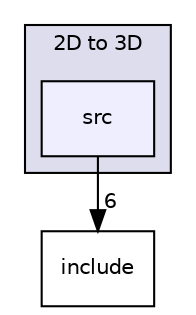 digraph "2D to 3D/src" {
  compound=true
  node [ fontsize="10", fontname="Helvetica"];
  edge [ labelfontsize="10", labelfontname="Helvetica"];
  subgraph clusterdir_364765c281b8ac2ff5f5b623107db2e9 {
    graph [ bgcolor="#ddddee", pencolor="black", label="2D to 3D" fontname="Helvetica", fontsize="10", URL="dir_364765c281b8ac2ff5f5b623107db2e9.html"]
  dir_7c362e9fba8b532dea03aece8791e550 [shape=box, label="src", style="filled", fillcolor="#eeeeff", pencolor="black", URL="dir_7c362e9fba8b532dea03aece8791e550.html"];
  }
  dir_308cfc91ee344193fd20af474b23afcf [shape=box label="include" URL="dir_308cfc91ee344193fd20af474b23afcf.html"];
  dir_7c362e9fba8b532dea03aece8791e550->dir_308cfc91ee344193fd20af474b23afcf [headlabel="6", labeldistance=1.5 headhref="dir_000002_000001.html"];
}

